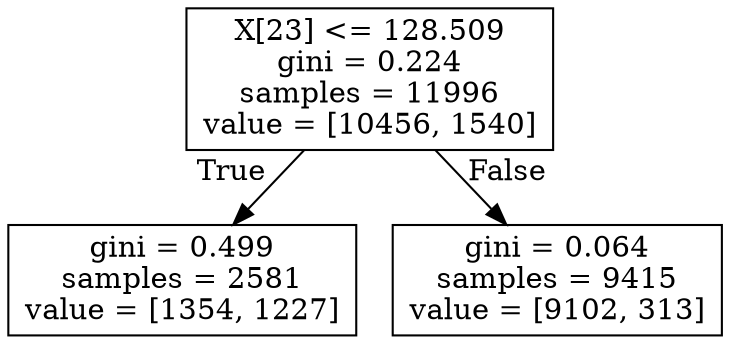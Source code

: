 digraph Tree {
node [shape=box] ;
0 [label="X[23] <= 128.509\ngini = 0.224\nsamples = 11996\nvalue = [10456, 1540]"] ;
1 [label="gini = 0.499\nsamples = 2581\nvalue = [1354, 1227]"] ;
0 -> 1 [labeldistance=2.5, labelangle=45, headlabel="True"] ;
2 [label="gini = 0.064\nsamples = 9415\nvalue = [9102, 313]"] ;
0 -> 2 [labeldistance=2.5, labelangle=-45, headlabel="False"] ;
}